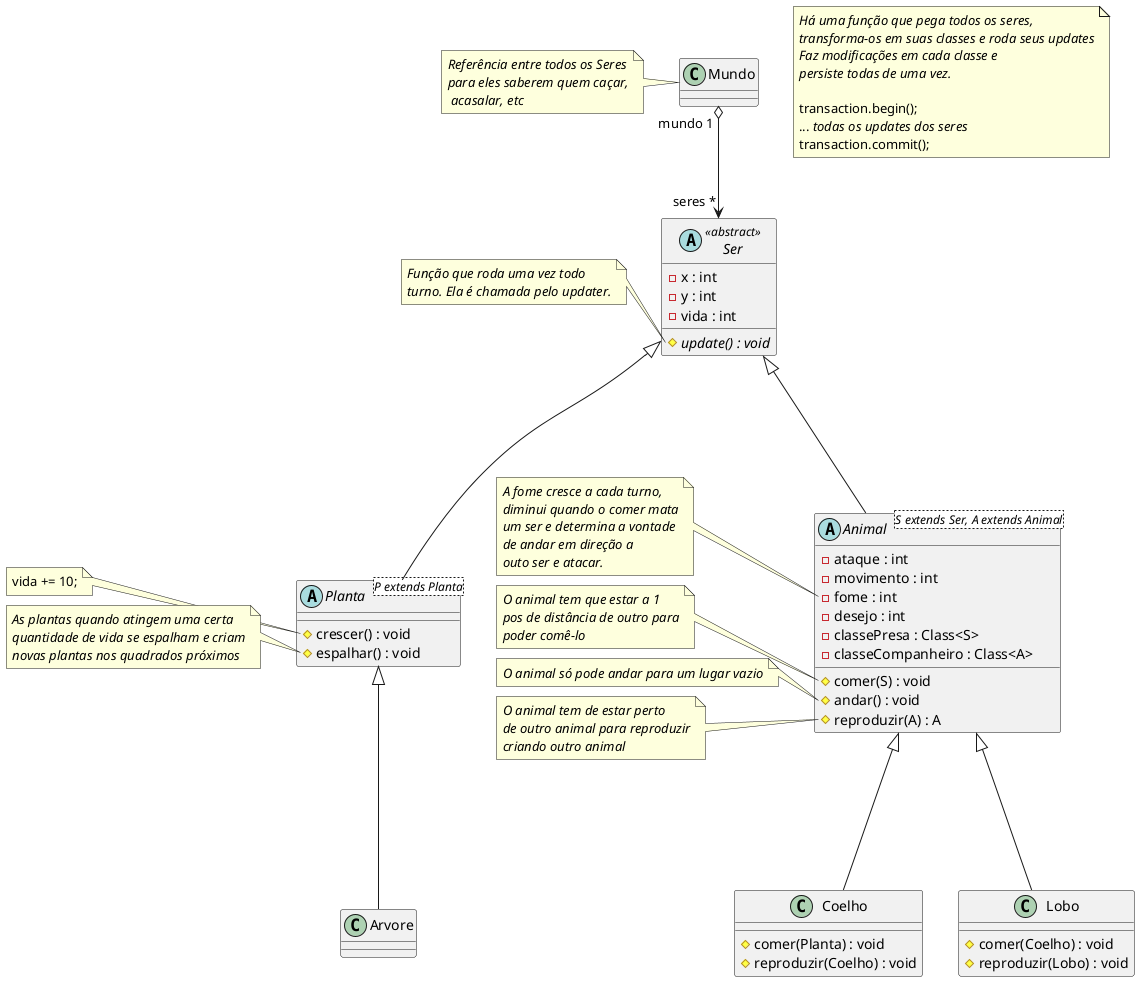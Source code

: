 @startuml

note as Note
<i>Há uma função que pega todos os seres,
<i>transforma-os em suas classes e roda seus updates
<i>Faz modificações em cada classe e
<i>persiste todas de uma vez.

transaction.begin();
... <i>todas os updates dos seres</i>
transaction.commit();
end note

Mundo "mundo 1" o--> "seres *" Ser
class Mundo {

}
note left of Mundo
<i>Referência entre todos os Seres
<i>para eles saberem quem caçar,
<i> acasalar, etc
end note

' ---------- ABSTRATAS ----------

abstract class Ser <<abstract>>{
  - x : int
  - y : int
  - vida : int

  # {abstract} update() : void
}
note left of Ser::update
<i>Função que roda uma vez todo
<i>turno. Ela é chamada pelo updater.
end note


' Plantas crescem baseado em sua vida, quanto mais turnos
' mais vida obtêm. Toda planta cresce todo turno
Ser <|--- Planta
abstract class Planta <P extends Planta> {
  # crescer() : void
  # espalhar() : void
}
note left of Planta::crescer
vida += 10;
end note
note left of Planta::espalhar
<i>As plantas quando atingem uma certa
<i>quantidade de vida se espalham e criam
<i>novas plantas nos quadrados próximos
end note

Ser <|--- Animal
abstract class Animal <S extends Ser, A extends Animal>{
  - ataque : int
  - movimento : int
  - fome : int
  - desejo : int
	- classePresa : Class<S>
	- classeCompanheiro : Class<A>

  # comer(S) : void
  # andar() : void
  # reproduzir(A) : A
}
note left of Animal::fome
<i>A fome cresce a cada turno,
<i>diminui quando o comer mata
<i>um ser e determina a vontade
<i>de andar em direção a
<i>outo ser e atacar.
end note
note left of Animal::comer
<i>O animal tem que estar a 1
<i>pos de distância de outro para
<i>poder comê-lo
end note
note left of Animal::andar
<i>O animal só pode andar para um lugar vazio
end note
note left of Animal::reproduzir
<i>O animal tem de estar perto
<i>de outro animal para reproduzir
<i>criando outro animal
end note


' ---------- CONCRETAS ----------

' ---------- ANIMAIS ----------

Animal <|--- Coelho
class Coelho {
  # comer(Planta) : void
  # reproduzir(Coelho) : void
}

Animal <|--- Lobo
class Lobo {
  # comer(Coelho) : void
  # reproduzir(Lobo) : void
}

' ---------- PLANTAS ----------

Planta <|--- Arvore
class Arvore {

}

@enduml